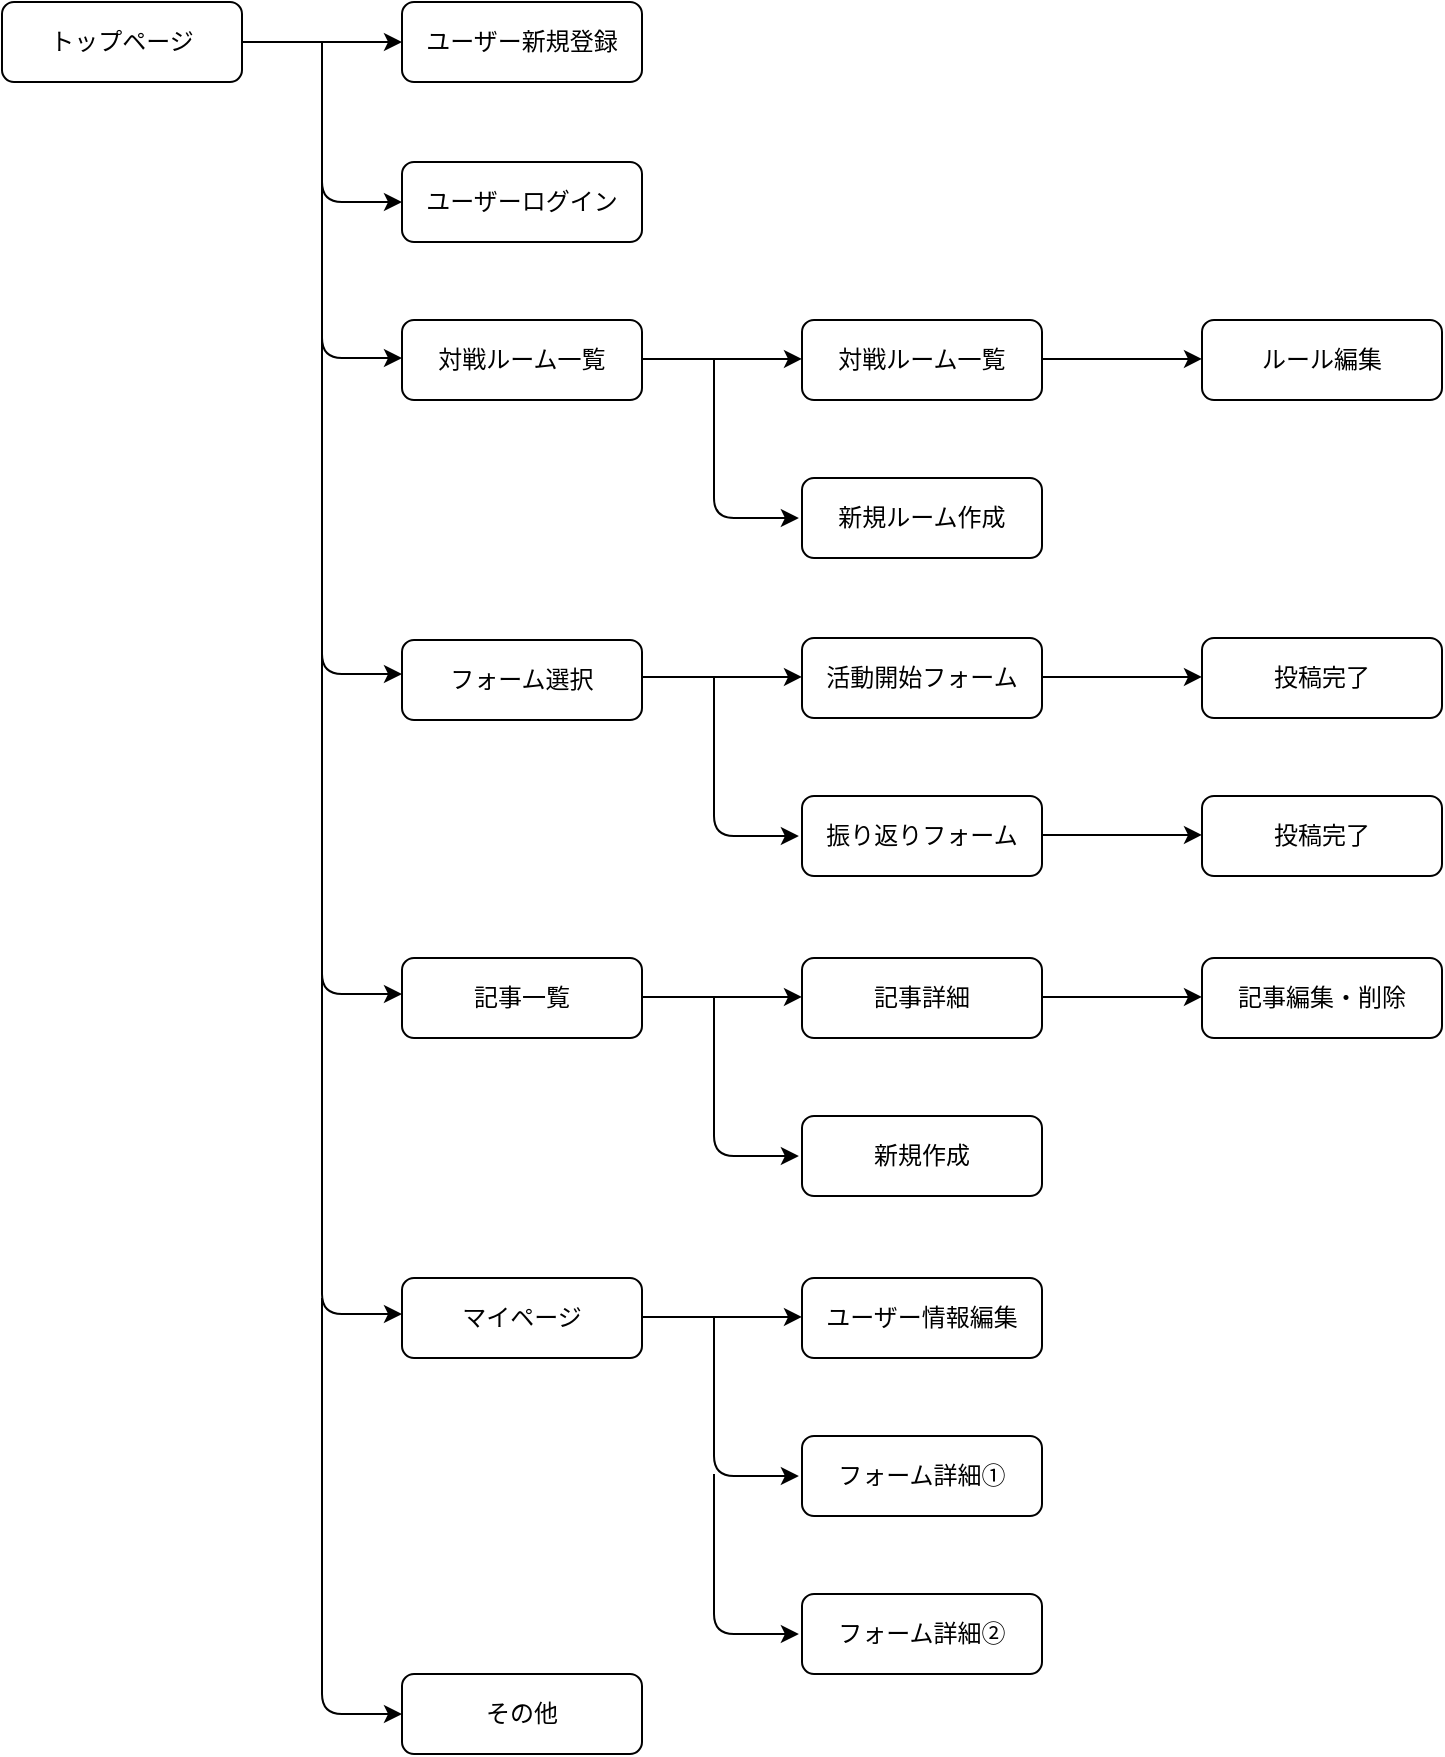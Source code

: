 <mxfile>
    <diagram id="okKetta0JSV4uNhEz41-" name="ページ1">
        <mxGraphModel dx="839" dy="878" grid="1" gridSize="10" guides="1" tooltips="1" connect="1" arrows="1" fold="1" page="1" pageScale="1" pageWidth="827" pageHeight="1169" math="0" shadow="0">
            <root>
                <mxCell id="0"/>
                <mxCell id="1" parent="0"/>
                <mxCell id="5" style="edgeStyle=none;html=1;" edge="1" parent="1" source="3" target="4">
                    <mxGeometry relative="1" as="geometry">
                        <Array as="points"/>
                    </mxGeometry>
                </mxCell>
                <mxCell id="3" value="トップページ" style="rounded=1;whiteSpace=wrap;html=1;" vertex="1" parent="1">
                    <mxGeometry x="38" y="42" width="120" height="40" as="geometry"/>
                </mxCell>
                <mxCell id="4" value="ユーザー新規登録" style="rounded=1;whiteSpace=wrap;html=1;" vertex="1" parent="1">
                    <mxGeometry x="238" y="42" width="120" height="40" as="geometry"/>
                </mxCell>
                <mxCell id="6" value="ユーザーログイン" style="rounded=1;whiteSpace=wrap;html=1;" vertex="1" parent="1">
                    <mxGeometry x="238" y="122" width="120" height="40" as="geometry"/>
                </mxCell>
                <mxCell id="7" value="" style="endArrow=classic;html=1;entryX=0;entryY=0.5;entryDx=0;entryDy=0;" edge="1" parent="1" target="6">
                    <mxGeometry width="50" height="50" relative="1" as="geometry">
                        <mxPoint x="198" y="62" as="sourcePoint"/>
                        <mxPoint x="348" y="282" as="targetPoint"/>
                        <Array as="points">
                            <mxPoint x="198" y="142"/>
                        </Array>
                    </mxGeometry>
                </mxCell>
                <mxCell id="8" value="" style="endArrow=classic;html=1;entryX=0;entryY=0.5;entryDx=0;entryDy=0;" edge="1" parent="1">
                    <mxGeometry width="50" height="50" relative="1" as="geometry">
                        <mxPoint x="198" y="132" as="sourcePoint"/>
                        <mxPoint x="238" y="220" as="targetPoint"/>
                        <Array as="points">
                            <mxPoint x="198" y="220"/>
                        </Array>
                    </mxGeometry>
                </mxCell>
                <mxCell id="9" value="対戦ルーム一覧" style="rounded=1;whiteSpace=wrap;html=1;" vertex="1" parent="1">
                    <mxGeometry x="238" y="201" width="120" height="40" as="geometry"/>
                </mxCell>
                <mxCell id="10" value="その他" style="rounded=1;whiteSpace=wrap;html=1;" vertex="1" parent="1">
                    <mxGeometry x="238" y="878" width="120" height="40" as="geometry"/>
                </mxCell>
                <mxCell id="11" value="マイページ" style="rounded=1;whiteSpace=wrap;html=1;" vertex="1" parent="1">
                    <mxGeometry x="238" y="680" width="120" height="40" as="geometry"/>
                </mxCell>
                <mxCell id="12" value="記事一覧" style="rounded=1;whiteSpace=wrap;html=1;" vertex="1" parent="1">
                    <mxGeometry x="238" y="520" width="120" height="40" as="geometry"/>
                </mxCell>
                <mxCell id="13" value="フォーム選択" style="rounded=1;whiteSpace=wrap;html=1;" vertex="1" parent="1">
                    <mxGeometry x="238" y="361" width="120" height="40" as="geometry"/>
                </mxCell>
                <mxCell id="18" style="edgeStyle=none;html=1;" edge="1" parent="1">
                    <mxGeometry relative="1" as="geometry">
                        <mxPoint x="358" y="220.47" as="sourcePoint"/>
                        <mxPoint x="438" y="220.47" as="targetPoint"/>
                        <Array as="points"/>
                    </mxGeometry>
                </mxCell>
                <mxCell id="19" value="対戦ルーム一覧" style="rounded=1;whiteSpace=wrap;html=1;" vertex="1" parent="1">
                    <mxGeometry x="438" y="201" width="120" height="40" as="geometry"/>
                </mxCell>
                <mxCell id="20" style="edgeStyle=none;html=1;" edge="1" parent="1">
                    <mxGeometry relative="1" as="geometry">
                        <mxPoint x="558" y="220.47" as="sourcePoint"/>
                        <mxPoint x="638" y="220.47" as="targetPoint"/>
                        <Array as="points"/>
                    </mxGeometry>
                </mxCell>
                <mxCell id="21" value="ルール編集" style="rounded=1;whiteSpace=wrap;html=1;" vertex="1" parent="1">
                    <mxGeometry x="638" y="201" width="120" height="40" as="geometry"/>
                </mxCell>
                <mxCell id="23" value="" style="endArrow=classic;html=1;entryX=-0.013;entryY=0.501;entryDx=0;entryDy=0;entryPerimeter=0;" edge="1" parent="1" target="24">
                    <mxGeometry width="50" height="50" relative="1" as="geometry">
                        <mxPoint x="394" y="220" as="sourcePoint"/>
                        <mxPoint x="434.0" y="300" as="targetPoint"/>
                        <Array as="points">
                            <mxPoint x="394" y="300"/>
                        </Array>
                    </mxGeometry>
                </mxCell>
                <mxCell id="24" value="新規ルーム作成" style="rounded=1;whiteSpace=wrap;html=1;" vertex="1" parent="1">
                    <mxGeometry x="438" y="280" width="120" height="40" as="geometry"/>
                </mxCell>
                <mxCell id="25" value="" style="endArrow=classic;html=1;entryX=0;entryY=0.5;entryDx=0;entryDy=0;" edge="1" parent="1">
                    <mxGeometry width="50" height="50" relative="1" as="geometry">
                        <mxPoint x="198" y="190" as="sourcePoint"/>
                        <mxPoint x="238" y="378" as="targetPoint"/>
                        <Array as="points">
                            <mxPoint x="198" y="378"/>
                        </Array>
                    </mxGeometry>
                </mxCell>
                <mxCell id="26" style="edgeStyle=none;html=1;" edge="1" parent="1">
                    <mxGeometry relative="1" as="geometry">
                        <mxPoint x="358" y="379.47" as="sourcePoint"/>
                        <mxPoint x="438" y="379.47" as="targetPoint"/>
                        <Array as="points"/>
                    </mxGeometry>
                </mxCell>
                <mxCell id="27" value="活動開始フォーム" style="rounded=1;whiteSpace=wrap;html=1;" vertex="1" parent="1">
                    <mxGeometry x="438" y="360" width="120" height="40" as="geometry"/>
                </mxCell>
                <mxCell id="28" style="edgeStyle=none;html=1;" edge="1" parent="1">
                    <mxGeometry relative="1" as="geometry">
                        <mxPoint x="558" y="379.47" as="sourcePoint"/>
                        <mxPoint x="638" y="379.47" as="targetPoint"/>
                        <Array as="points"/>
                    </mxGeometry>
                </mxCell>
                <mxCell id="29" value="投稿完了" style="rounded=1;whiteSpace=wrap;html=1;" vertex="1" parent="1">
                    <mxGeometry x="638" y="360" width="120" height="40" as="geometry"/>
                </mxCell>
                <mxCell id="30" value="" style="endArrow=classic;html=1;entryX=-0.013;entryY=0.501;entryDx=0;entryDy=0;entryPerimeter=0;" edge="1" parent="1" target="31">
                    <mxGeometry width="50" height="50" relative="1" as="geometry">
                        <mxPoint x="394" y="379" as="sourcePoint"/>
                        <mxPoint x="434.0" y="459" as="targetPoint"/>
                        <Array as="points">
                            <mxPoint x="394" y="459"/>
                        </Array>
                    </mxGeometry>
                </mxCell>
                <mxCell id="31" value="振り返りフォーム" style="rounded=1;whiteSpace=wrap;html=1;" vertex="1" parent="1">
                    <mxGeometry x="438" y="439" width="120" height="40" as="geometry"/>
                </mxCell>
                <mxCell id="32" style="edgeStyle=none;html=1;" edge="1" parent="1">
                    <mxGeometry relative="1" as="geometry">
                        <mxPoint x="558" y="458.47" as="sourcePoint"/>
                        <mxPoint x="638" y="458.47" as="targetPoint"/>
                        <Array as="points"/>
                    </mxGeometry>
                </mxCell>
                <mxCell id="33" value="投稿完了" style="rounded=1;whiteSpace=wrap;html=1;" vertex="1" parent="1">
                    <mxGeometry x="638" y="439" width="120" height="40" as="geometry"/>
                </mxCell>
                <mxCell id="34" value="" style="endArrow=classic;html=1;entryX=0;entryY=0.5;entryDx=0;entryDy=0;" edge="1" parent="1">
                    <mxGeometry width="50" height="50" relative="1" as="geometry">
                        <mxPoint x="198" y="350" as="sourcePoint"/>
                        <mxPoint x="238" y="538" as="targetPoint"/>
                        <Array as="points">
                            <mxPoint x="198" y="538"/>
                        </Array>
                    </mxGeometry>
                </mxCell>
                <mxCell id="35" style="edgeStyle=none;html=1;" edge="1" parent="1">
                    <mxGeometry relative="1" as="geometry">
                        <mxPoint x="358.0" y="539.47" as="sourcePoint"/>
                        <mxPoint x="438" y="539.47" as="targetPoint"/>
                        <Array as="points"/>
                    </mxGeometry>
                </mxCell>
                <mxCell id="36" value="記事詳細" style="rounded=1;whiteSpace=wrap;html=1;" vertex="1" parent="1">
                    <mxGeometry x="438" y="520" width="120" height="40" as="geometry"/>
                </mxCell>
                <mxCell id="37" style="edgeStyle=none;html=1;" edge="1" parent="1">
                    <mxGeometry relative="1" as="geometry">
                        <mxPoint x="558" y="539.47" as="sourcePoint"/>
                        <mxPoint x="638" y="539.47" as="targetPoint"/>
                        <Array as="points"/>
                    </mxGeometry>
                </mxCell>
                <mxCell id="38" value="記事編集・削除" style="rounded=1;whiteSpace=wrap;html=1;" vertex="1" parent="1">
                    <mxGeometry x="638" y="520" width="120" height="40" as="geometry"/>
                </mxCell>
                <mxCell id="39" value="" style="endArrow=classic;html=1;entryX=-0.013;entryY=0.501;entryDx=0;entryDy=0;entryPerimeter=0;" edge="1" parent="1" target="40">
                    <mxGeometry width="50" height="50" relative="1" as="geometry">
                        <mxPoint x="394" y="539" as="sourcePoint"/>
                        <mxPoint x="434.0" y="619" as="targetPoint"/>
                        <Array as="points">
                            <mxPoint x="394" y="619"/>
                        </Array>
                    </mxGeometry>
                </mxCell>
                <mxCell id="40" value="新規作成" style="rounded=1;whiteSpace=wrap;html=1;" vertex="1" parent="1">
                    <mxGeometry x="438" y="599" width="120" height="40" as="geometry"/>
                </mxCell>
                <mxCell id="41" value="" style="endArrow=classic;html=1;entryX=0;entryY=0.5;entryDx=0;entryDy=0;" edge="1" parent="1">
                    <mxGeometry width="50" height="50" relative="1" as="geometry">
                        <mxPoint x="198" y="510" as="sourcePoint"/>
                        <mxPoint x="238.0" y="698" as="targetPoint"/>
                        <Array as="points">
                            <mxPoint x="198" y="698"/>
                        </Array>
                    </mxGeometry>
                </mxCell>
                <mxCell id="42" value="" style="endArrow=classic;html=1;entryX=0;entryY=0.5;entryDx=0;entryDy=0;" edge="1" parent="1">
                    <mxGeometry width="50" height="50" relative="1" as="geometry">
                        <mxPoint x="198" y="690" as="sourcePoint"/>
                        <mxPoint x="238.0" y="898" as="targetPoint"/>
                        <Array as="points">
                            <mxPoint x="198" y="898"/>
                        </Array>
                    </mxGeometry>
                </mxCell>
                <mxCell id="43" style="edgeStyle=none;html=1;" edge="1" parent="1">
                    <mxGeometry relative="1" as="geometry">
                        <mxPoint x="358.0" y="699.47" as="sourcePoint"/>
                        <mxPoint x="438" y="699.47" as="targetPoint"/>
                        <Array as="points"/>
                    </mxGeometry>
                </mxCell>
                <mxCell id="44" value="ユーザー情報編集" style="rounded=1;whiteSpace=wrap;html=1;" vertex="1" parent="1">
                    <mxGeometry x="438" y="680" width="120" height="40" as="geometry"/>
                </mxCell>
                <mxCell id="45" value="" style="endArrow=classic;html=1;entryX=-0.013;entryY=0.501;entryDx=0;entryDy=0;entryPerimeter=0;" edge="1" parent="1" target="46">
                    <mxGeometry width="50" height="50" relative="1" as="geometry">
                        <mxPoint x="394" y="699" as="sourcePoint"/>
                        <mxPoint x="434.0" y="779" as="targetPoint"/>
                        <Array as="points">
                            <mxPoint x="394" y="779"/>
                        </Array>
                    </mxGeometry>
                </mxCell>
                <mxCell id="46" value="フォーム詳細①" style="rounded=1;whiteSpace=wrap;html=1;" vertex="1" parent="1">
                    <mxGeometry x="438" y="759" width="120" height="40" as="geometry"/>
                </mxCell>
                <mxCell id="47" value="" style="endArrow=classic;html=1;entryX=-0.013;entryY=0.501;entryDx=0;entryDy=0;entryPerimeter=0;" edge="1" parent="1" target="48">
                    <mxGeometry width="50" height="50" relative="1" as="geometry">
                        <mxPoint x="394" y="778" as="sourcePoint"/>
                        <mxPoint x="434.0" y="858" as="targetPoint"/>
                        <Array as="points">
                            <mxPoint x="394" y="858"/>
                        </Array>
                    </mxGeometry>
                </mxCell>
                <mxCell id="48" value="フォーム詳細②" style="rounded=1;whiteSpace=wrap;html=1;" vertex="1" parent="1">
                    <mxGeometry x="438" y="838" width="120" height="40" as="geometry"/>
                </mxCell>
            </root>
        </mxGraphModel>
    </diagram>
</mxfile>
